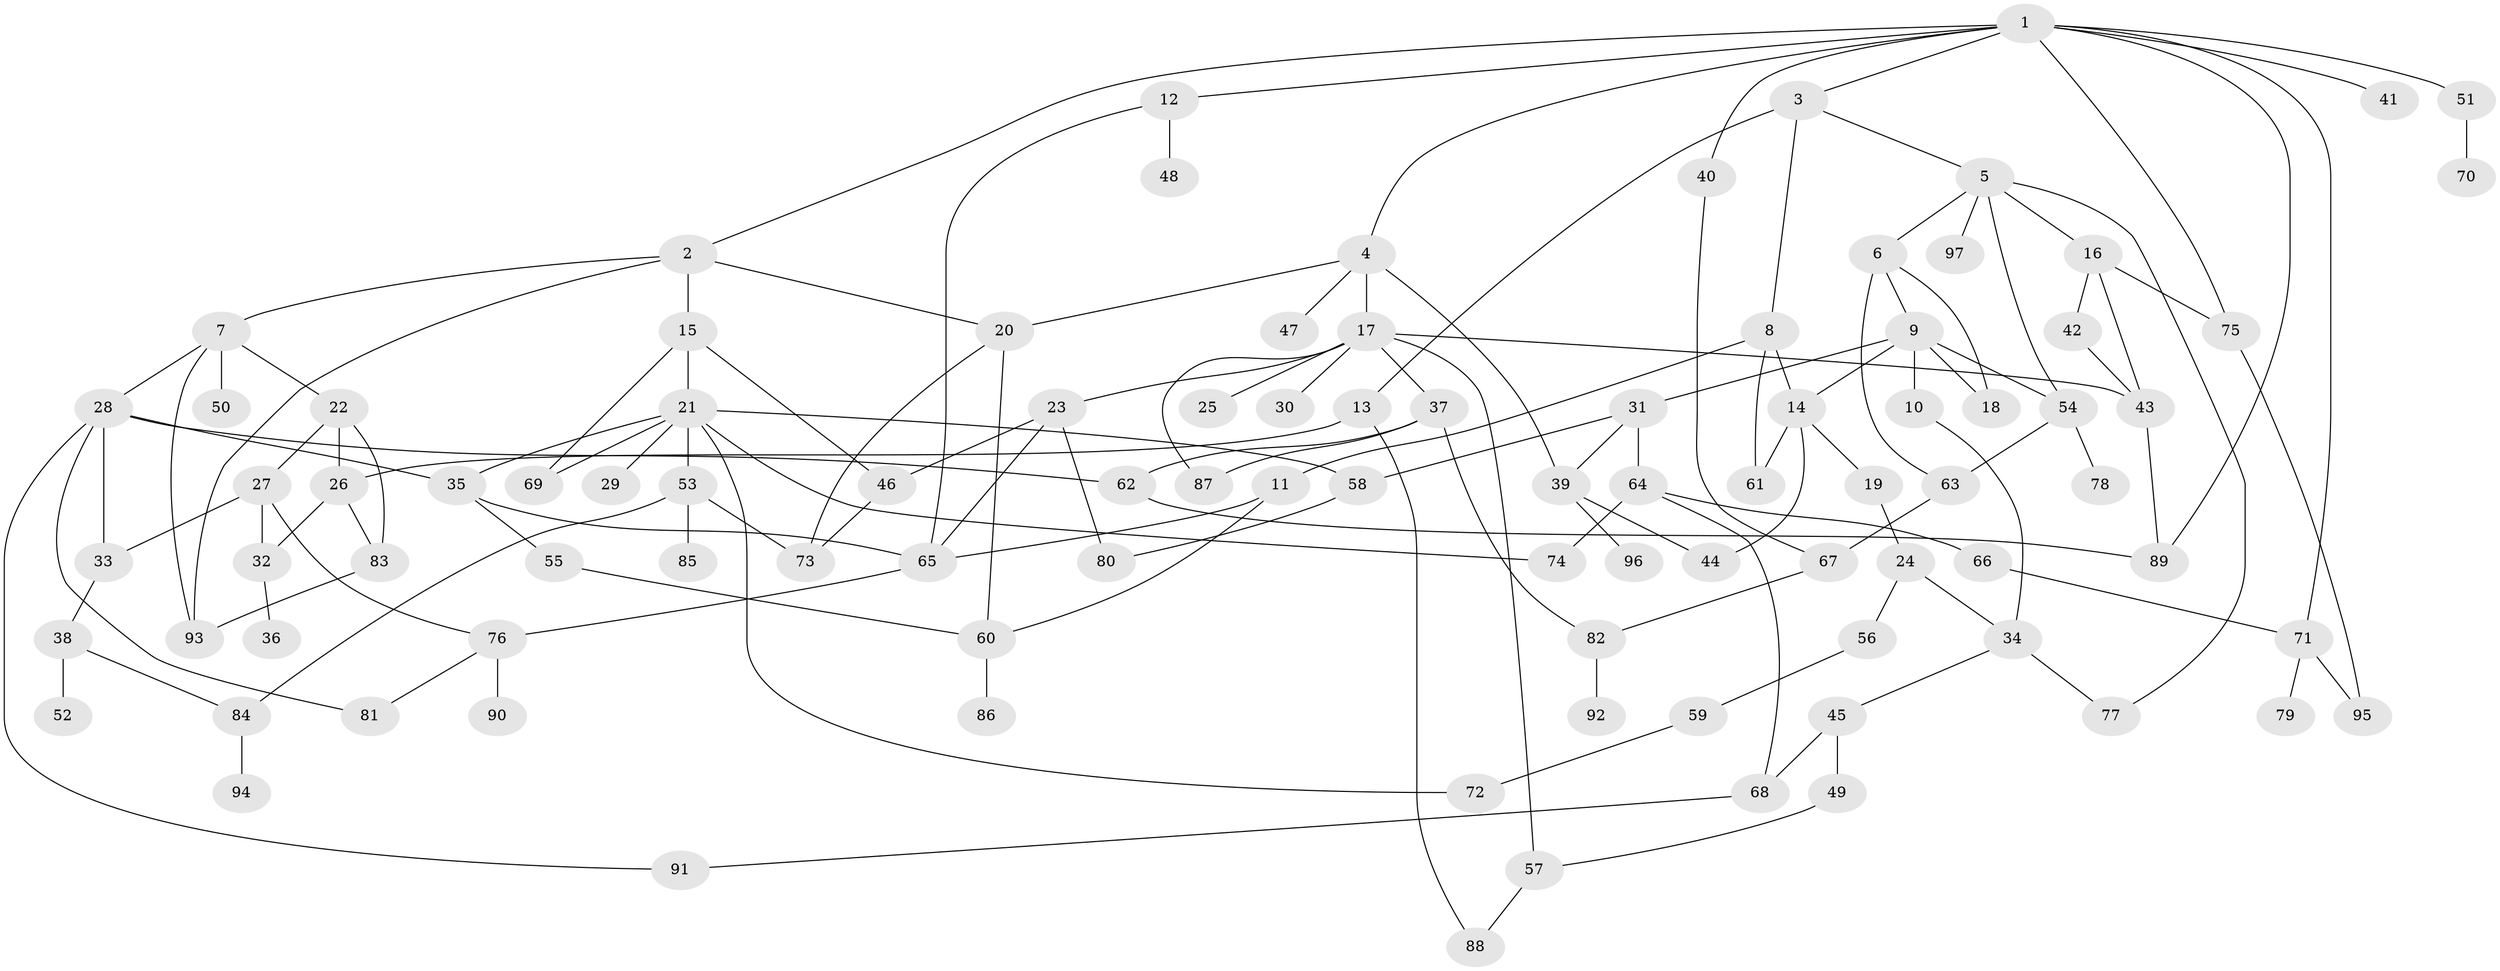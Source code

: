 // Generated by graph-tools (version 1.1) at 2025/42/03/09/25 04:42:08]
// undirected, 97 vertices, 144 edges
graph export_dot {
graph [start="1"]
  node [color=gray90,style=filled];
  1;
  2;
  3;
  4;
  5;
  6;
  7;
  8;
  9;
  10;
  11;
  12;
  13;
  14;
  15;
  16;
  17;
  18;
  19;
  20;
  21;
  22;
  23;
  24;
  25;
  26;
  27;
  28;
  29;
  30;
  31;
  32;
  33;
  34;
  35;
  36;
  37;
  38;
  39;
  40;
  41;
  42;
  43;
  44;
  45;
  46;
  47;
  48;
  49;
  50;
  51;
  52;
  53;
  54;
  55;
  56;
  57;
  58;
  59;
  60;
  61;
  62;
  63;
  64;
  65;
  66;
  67;
  68;
  69;
  70;
  71;
  72;
  73;
  74;
  75;
  76;
  77;
  78;
  79;
  80;
  81;
  82;
  83;
  84;
  85;
  86;
  87;
  88;
  89;
  90;
  91;
  92;
  93;
  94;
  95;
  96;
  97;
  1 -- 2;
  1 -- 3;
  1 -- 4;
  1 -- 12;
  1 -- 40;
  1 -- 41;
  1 -- 51;
  1 -- 75;
  1 -- 89;
  1 -- 71;
  2 -- 7;
  2 -- 15;
  2 -- 93;
  2 -- 20;
  3 -- 5;
  3 -- 8;
  3 -- 13;
  4 -- 17;
  4 -- 20;
  4 -- 47;
  4 -- 39;
  5 -- 6;
  5 -- 16;
  5 -- 97;
  5 -- 54;
  5 -- 77;
  6 -- 9;
  6 -- 18;
  6 -- 63;
  7 -- 22;
  7 -- 28;
  7 -- 50;
  7 -- 93;
  8 -- 11;
  8 -- 14;
  8 -- 61;
  9 -- 10;
  9 -- 31;
  9 -- 54;
  9 -- 14;
  9 -- 18;
  10 -- 34;
  11 -- 60;
  11 -- 65;
  12 -- 48;
  12 -- 65;
  13 -- 26;
  13 -- 88;
  14 -- 19;
  14 -- 44;
  14 -- 61;
  15 -- 21;
  15 -- 69;
  15 -- 46;
  16 -- 42;
  16 -- 43;
  16 -- 75;
  17 -- 23;
  17 -- 25;
  17 -- 30;
  17 -- 37;
  17 -- 43;
  17 -- 57;
  17 -- 87;
  19 -- 24;
  20 -- 60;
  20 -- 73;
  21 -- 29;
  21 -- 53;
  21 -- 58;
  21 -- 69;
  21 -- 74;
  21 -- 72;
  21 -- 35;
  22 -- 27;
  22 -- 26;
  22 -- 83;
  23 -- 46;
  23 -- 80;
  23 -- 65;
  24 -- 56;
  24 -- 34;
  26 -- 83;
  26 -- 32;
  27 -- 32;
  27 -- 33;
  27 -- 76;
  28 -- 35;
  28 -- 62;
  28 -- 81;
  28 -- 33;
  28 -- 91;
  31 -- 39;
  31 -- 64;
  31 -- 58;
  32 -- 36;
  33 -- 38;
  34 -- 45;
  34 -- 77;
  35 -- 55;
  35 -- 65;
  37 -- 82;
  37 -- 87;
  37 -- 62;
  38 -- 52;
  38 -- 84;
  39 -- 44;
  39 -- 96;
  40 -- 67;
  42 -- 43;
  43 -- 89;
  45 -- 49;
  45 -- 68;
  46 -- 73;
  49 -- 57;
  51 -- 70;
  53 -- 73;
  53 -- 84;
  53 -- 85;
  54 -- 78;
  54 -- 63;
  55 -- 60;
  56 -- 59;
  57 -- 88;
  58 -- 80;
  59 -- 72;
  60 -- 86;
  62 -- 89;
  63 -- 67;
  64 -- 66;
  64 -- 74;
  64 -- 68;
  65 -- 76;
  66 -- 71;
  67 -- 82;
  68 -- 91;
  71 -- 79;
  71 -- 95;
  75 -- 95;
  76 -- 90;
  76 -- 81;
  82 -- 92;
  83 -- 93;
  84 -- 94;
}
